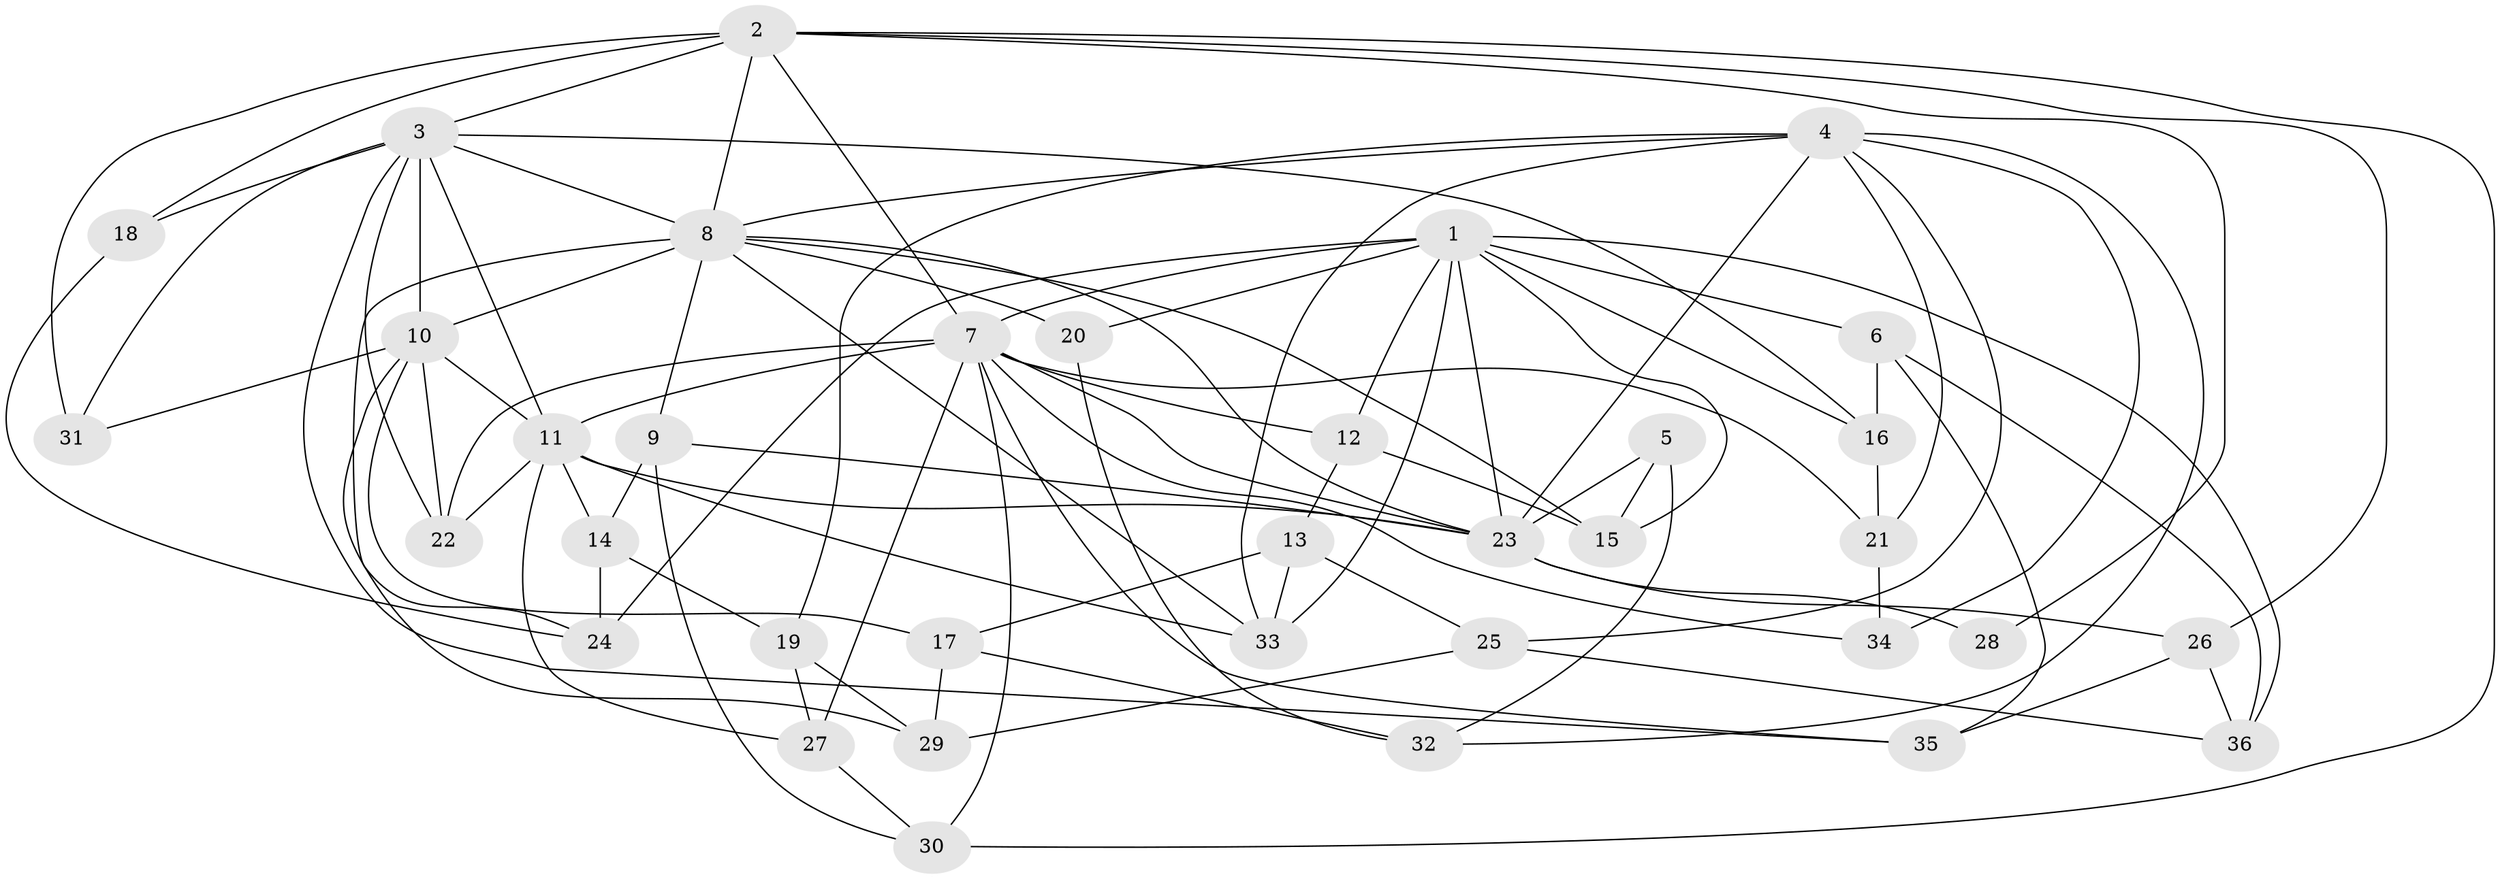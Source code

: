 // original degree distribution, {4: 1.0}
// Generated by graph-tools (version 1.1) at 2025/38/03/09/25 02:38:03]
// undirected, 36 vertices, 91 edges
graph export_dot {
graph [start="1"]
  node [color=gray90,style=filled];
  1;
  2;
  3;
  4;
  5;
  6;
  7;
  8;
  9;
  10;
  11;
  12;
  13;
  14;
  15;
  16;
  17;
  18;
  19;
  20;
  21;
  22;
  23;
  24;
  25;
  26;
  27;
  28;
  29;
  30;
  31;
  32;
  33;
  34;
  35;
  36;
  1 -- 6 [weight=1.0];
  1 -- 7 [weight=1.0];
  1 -- 12 [weight=1.0];
  1 -- 15 [weight=1.0];
  1 -- 16 [weight=1.0];
  1 -- 20 [weight=1.0];
  1 -- 23 [weight=2.0];
  1 -- 24 [weight=1.0];
  1 -- 33 [weight=2.0];
  1 -- 36 [weight=1.0];
  2 -- 3 [weight=1.0];
  2 -- 7 [weight=1.0];
  2 -- 8 [weight=1.0];
  2 -- 18 [weight=2.0];
  2 -- 26 [weight=1.0];
  2 -- 28 [weight=3.0];
  2 -- 30 [weight=1.0];
  2 -- 31 [weight=2.0];
  3 -- 8 [weight=1.0];
  3 -- 10 [weight=2.0];
  3 -- 11 [weight=1.0];
  3 -- 16 [weight=1.0];
  3 -- 18 [weight=1.0];
  3 -- 22 [weight=1.0];
  3 -- 31 [weight=1.0];
  3 -- 35 [weight=1.0];
  4 -- 8 [weight=1.0];
  4 -- 19 [weight=1.0];
  4 -- 21 [weight=1.0];
  4 -- 23 [weight=2.0];
  4 -- 25 [weight=1.0];
  4 -- 32 [weight=1.0];
  4 -- 33 [weight=1.0];
  4 -- 34 [weight=2.0];
  5 -- 15 [weight=1.0];
  5 -- 23 [weight=2.0];
  5 -- 32 [weight=1.0];
  6 -- 16 [weight=1.0];
  6 -- 35 [weight=1.0];
  6 -- 36 [weight=1.0];
  7 -- 11 [weight=1.0];
  7 -- 12 [weight=1.0];
  7 -- 21 [weight=1.0];
  7 -- 22 [weight=2.0];
  7 -- 23 [weight=1.0];
  7 -- 27 [weight=1.0];
  7 -- 30 [weight=1.0];
  7 -- 34 [weight=1.0];
  7 -- 35 [weight=1.0];
  8 -- 9 [weight=1.0];
  8 -- 10 [weight=2.0];
  8 -- 15 [weight=1.0];
  8 -- 20 [weight=2.0];
  8 -- 23 [weight=1.0];
  8 -- 24 [weight=1.0];
  8 -- 33 [weight=1.0];
  9 -- 14 [weight=1.0];
  9 -- 23 [weight=1.0];
  9 -- 30 [weight=1.0];
  10 -- 11 [weight=1.0];
  10 -- 17 [weight=1.0];
  10 -- 22 [weight=2.0];
  10 -- 29 [weight=1.0];
  10 -- 31 [weight=1.0];
  11 -- 14 [weight=1.0];
  11 -- 22 [weight=1.0];
  11 -- 23 [weight=1.0];
  11 -- 27 [weight=1.0];
  11 -- 33 [weight=1.0];
  12 -- 13 [weight=1.0];
  12 -- 15 [weight=1.0];
  13 -- 17 [weight=1.0];
  13 -- 25 [weight=1.0];
  13 -- 33 [weight=1.0];
  14 -- 19 [weight=1.0];
  14 -- 24 [weight=1.0];
  16 -- 21 [weight=1.0];
  17 -- 29 [weight=1.0];
  17 -- 32 [weight=1.0];
  18 -- 24 [weight=1.0];
  19 -- 27 [weight=1.0];
  19 -- 29 [weight=1.0];
  20 -- 32 [weight=1.0];
  21 -- 34 [weight=1.0];
  23 -- 26 [weight=1.0];
  23 -- 28 [weight=1.0];
  25 -- 29 [weight=1.0];
  25 -- 36 [weight=1.0];
  26 -- 35 [weight=1.0];
  26 -- 36 [weight=1.0];
  27 -- 30 [weight=1.0];
}
